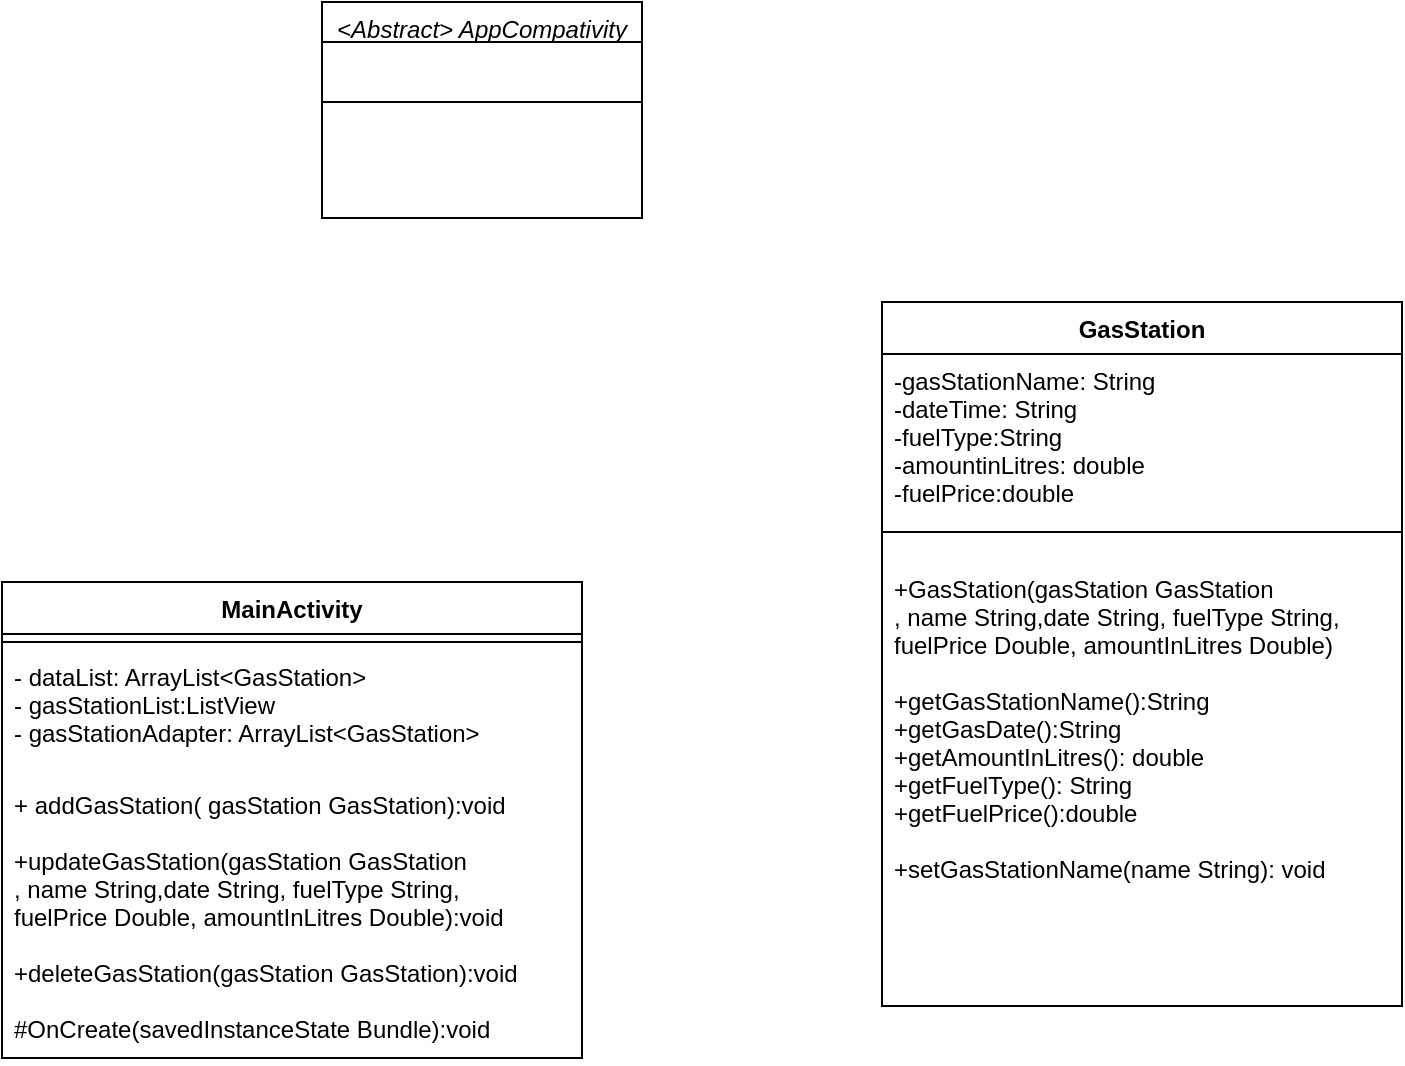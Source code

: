 <mxfile version="20.8.16" type="github">
  <diagram id="C5RBs43oDa-KdzZeNtuy" name="Page-1">
    <mxGraphModel dx="882" dy="628" grid="1" gridSize="10" guides="1" tooltips="1" connect="1" arrows="1" fold="1" page="1" pageScale="1" pageWidth="827" pageHeight="1169" math="0" shadow="0">
      <root>
        <mxCell id="WIyWlLk6GJQsqaUBKTNV-0" />
        <mxCell id="WIyWlLk6GJQsqaUBKTNV-1" parent="WIyWlLk6GJQsqaUBKTNV-0" />
        <mxCell id="zkfFHV4jXpPFQw0GAbJ--0" value="&lt;Abstract&gt; AppCompativity" style="swimlane;fontStyle=2;align=center;verticalAlign=top;childLayout=stackLayout;horizontal=1;startSize=20;horizontalStack=0;resizeParent=1;resizeLast=0;collapsible=1;marginBottom=0;rounded=0;shadow=0;strokeWidth=1;" parent="WIyWlLk6GJQsqaUBKTNV-1" vertex="1">
          <mxGeometry x="220" y="150" width="160" height="108" as="geometry">
            <mxRectangle x="230" y="140" width="160" height="26" as="alternateBounds" />
          </mxGeometry>
        </mxCell>
        <mxCell id="zkfFHV4jXpPFQw0GAbJ--4" value="" style="line;html=1;strokeWidth=1;align=left;verticalAlign=middle;spacingTop=-1;spacingLeft=3;spacingRight=3;rotatable=0;labelPosition=right;points=[];portConstraint=eastwest;" parent="zkfFHV4jXpPFQw0GAbJ--0" vertex="1">
          <mxGeometry y="20" width="160" height="60" as="geometry" />
        </mxCell>
        <mxCell id="mYB9eSgGi7vmk8bNP6sI-0" value="MainActivity" style="swimlane;fontStyle=1;align=center;verticalAlign=top;childLayout=stackLayout;horizontal=1;startSize=26;horizontalStack=0;resizeParent=1;resizeParentMax=0;resizeLast=0;collapsible=1;marginBottom=0;" vertex="1" parent="WIyWlLk6GJQsqaUBKTNV-1">
          <mxGeometry x="60" y="440" width="290" height="238" as="geometry" />
        </mxCell>
        <mxCell id="mYB9eSgGi7vmk8bNP6sI-2" value="" style="line;strokeWidth=1;fillColor=none;align=left;verticalAlign=middle;spacingTop=-1;spacingLeft=3;spacingRight=3;rotatable=0;labelPosition=right;points=[];portConstraint=eastwest;strokeColor=inherit;" vertex="1" parent="mYB9eSgGi7vmk8bNP6sI-0">
          <mxGeometry y="26" width="290" height="8" as="geometry" />
        </mxCell>
        <mxCell id="mYB9eSgGi7vmk8bNP6sI-1" value="- dataList: ArrayList&lt;GasStation&gt;&#xa;- gasStationList:ListView    &#xa;- gasStationAdapter: ArrayList&lt;GasStation&gt;&#xa;&#xa;" style="text;strokeColor=none;fillColor=none;align=left;verticalAlign=top;spacingLeft=4;spacingRight=4;overflow=hidden;rotatable=0;points=[[0,0.5],[1,0.5]];portConstraint=eastwest;" vertex="1" parent="mYB9eSgGi7vmk8bNP6sI-0">
          <mxGeometry y="34" width="290" height="64" as="geometry" />
        </mxCell>
        <mxCell id="mYB9eSgGi7vmk8bNP6sI-3" value="+ addGasStation( gasStation GasStation):void&#xa;&#xa;+updateGasStation(gasStation GasStation&#xa;, name String,date String, fuelType String, &#xa;fuelPrice Double, amountInLitres Double):void&#xa;&#xa;+deleteGasStation(gasStation GasStation):void&#xa;&#xa;#OnCreate(savedInstanceState Bundle):void&#xa;" style="text;strokeColor=none;fillColor=none;align=left;verticalAlign=top;spacingLeft=4;spacingRight=4;overflow=hidden;rotatable=0;points=[[0,0.5],[1,0.5]];portConstraint=eastwest;" vertex="1" parent="mYB9eSgGi7vmk8bNP6sI-0">
          <mxGeometry y="98" width="290" height="140" as="geometry" />
        </mxCell>
        <mxCell id="mYB9eSgGi7vmk8bNP6sI-5" value="GasStation" style="swimlane;fontStyle=1;align=center;verticalAlign=top;childLayout=stackLayout;horizontal=1;startSize=26;horizontalStack=0;resizeParent=1;resizeParentMax=0;resizeLast=0;collapsible=1;marginBottom=0;" vertex="1" parent="WIyWlLk6GJQsqaUBKTNV-1">
          <mxGeometry x="500" y="300" width="260" height="352" as="geometry" />
        </mxCell>
        <mxCell id="mYB9eSgGi7vmk8bNP6sI-6" value="-gasStationName: String&#xa;-dateTime: String&#xa;-fuelType:String&#xa;-amountinLitres: double&#xa;-fuelPrice:double&#xa;&#xa;&#xa;&#xa;&#xa;&#xa;&#xa;&#xa;&#xa;&#xa;&#xa;&#xa;" style="text;strokeColor=none;fillColor=none;align=left;verticalAlign=top;spacingLeft=4;spacingRight=4;overflow=hidden;rotatable=0;points=[[0,0.5],[1,0.5]];portConstraint=eastwest;" vertex="1" parent="mYB9eSgGi7vmk8bNP6sI-5">
          <mxGeometry y="26" width="260" height="74" as="geometry" />
        </mxCell>
        <mxCell id="mYB9eSgGi7vmk8bNP6sI-7" value="" style="line;strokeWidth=1;fillColor=none;align=left;verticalAlign=middle;spacingTop=-1;spacingLeft=3;spacingRight=3;rotatable=0;labelPosition=right;points=[];portConstraint=eastwest;strokeColor=inherit;" vertex="1" parent="mYB9eSgGi7vmk8bNP6sI-5">
          <mxGeometry y="100" width="260" height="30" as="geometry" />
        </mxCell>
        <mxCell id="mYB9eSgGi7vmk8bNP6sI-8" value="+GasStation(gasStation GasStation&#xa;, name String,date String, fuelType String,&#xa;fuelPrice Double, amountInLitres Double)&#xa;&#xa;+getGasStationName():String&#xa;+getGasDate():String&#xa;+getAmountInLitres(): double&#xa;+getFuelType(): String&#xa;+getFuelPrice():double&#xa;&#xa;+setGasStationName(name String): void&#xa;&#xa;" style="text;strokeColor=none;fillColor=none;align=left;verticalAlign=top;spacingLeft=4;spacingRight=4;overflow=hidden;rotatable=0;points=[[0,0.5],[1,0.5]];portConstraint=eastwest;" vertex="1" parent="mYB9eSgGi7vmk8bNP6sI-5">
          <mxGeometry y="130" width="260" height="222" as="geometry" />
        </mxCell>
      </root>
    </mxGraphModel>
  </diagram>
</mxfile>
